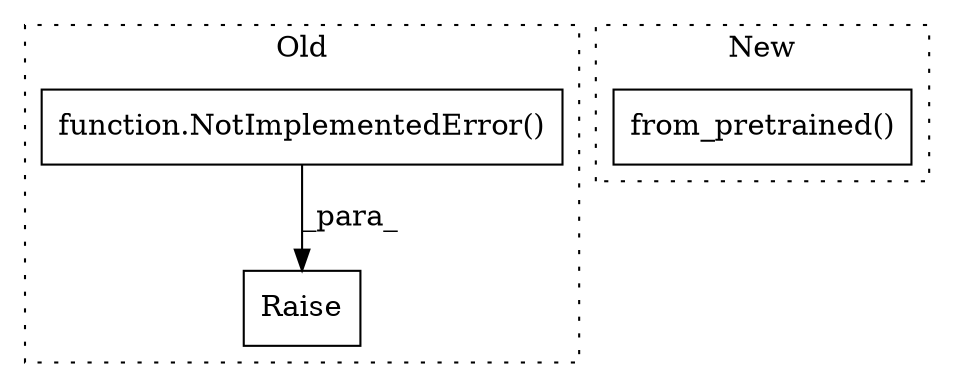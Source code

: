 digraph G {
subgraph cluster0 {
1 [label="Raise" a="91" s="4099" l="6" shape="box"];
3 [label="function.NotImplementedError()" a="75" s="4105,4407" l="41,18" shape="box"];
label = "Old";
style="dotted";
}
subgraph cluster1 {
2 [label="from_pretrained()" a="75" s="6906" l="144" shape="box"];
label = "New";
style="dotted";
}
3 -> 1 [label="_para_"];
}